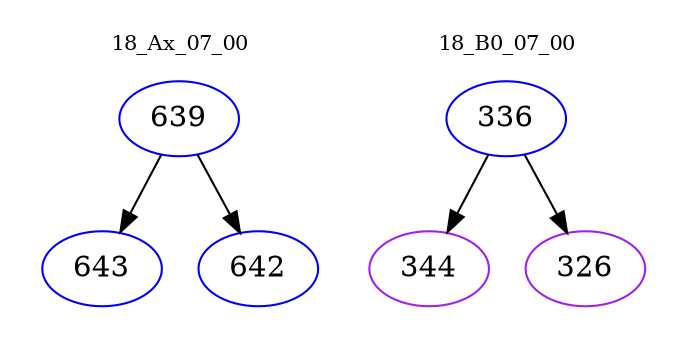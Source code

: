 digraph{
subgraph cluster_0 {
color = white
label = "18_Ax_07_00";
fontsize=10;
T0_639 [label="639", color="blue"]
T0_639 -> T0_643 [color="black"]
T0_643 [label="643", color="blue"]
T0_639 -> T0_642 [color="black"]
T0_642 [label="642", color="blue"]
}
subgraph cluster_1 {
color = white
label = "18_B0_07_00";
fontsize=10;
T1_336 [label="336", color="blue"]
T1_336 -> T1_344 [color="black"]
T1_344 [label="344", color="purple"]
T1_336 -> T1_326 [color="black"]
T1_326 [label="326", color="purple"]
}
}
